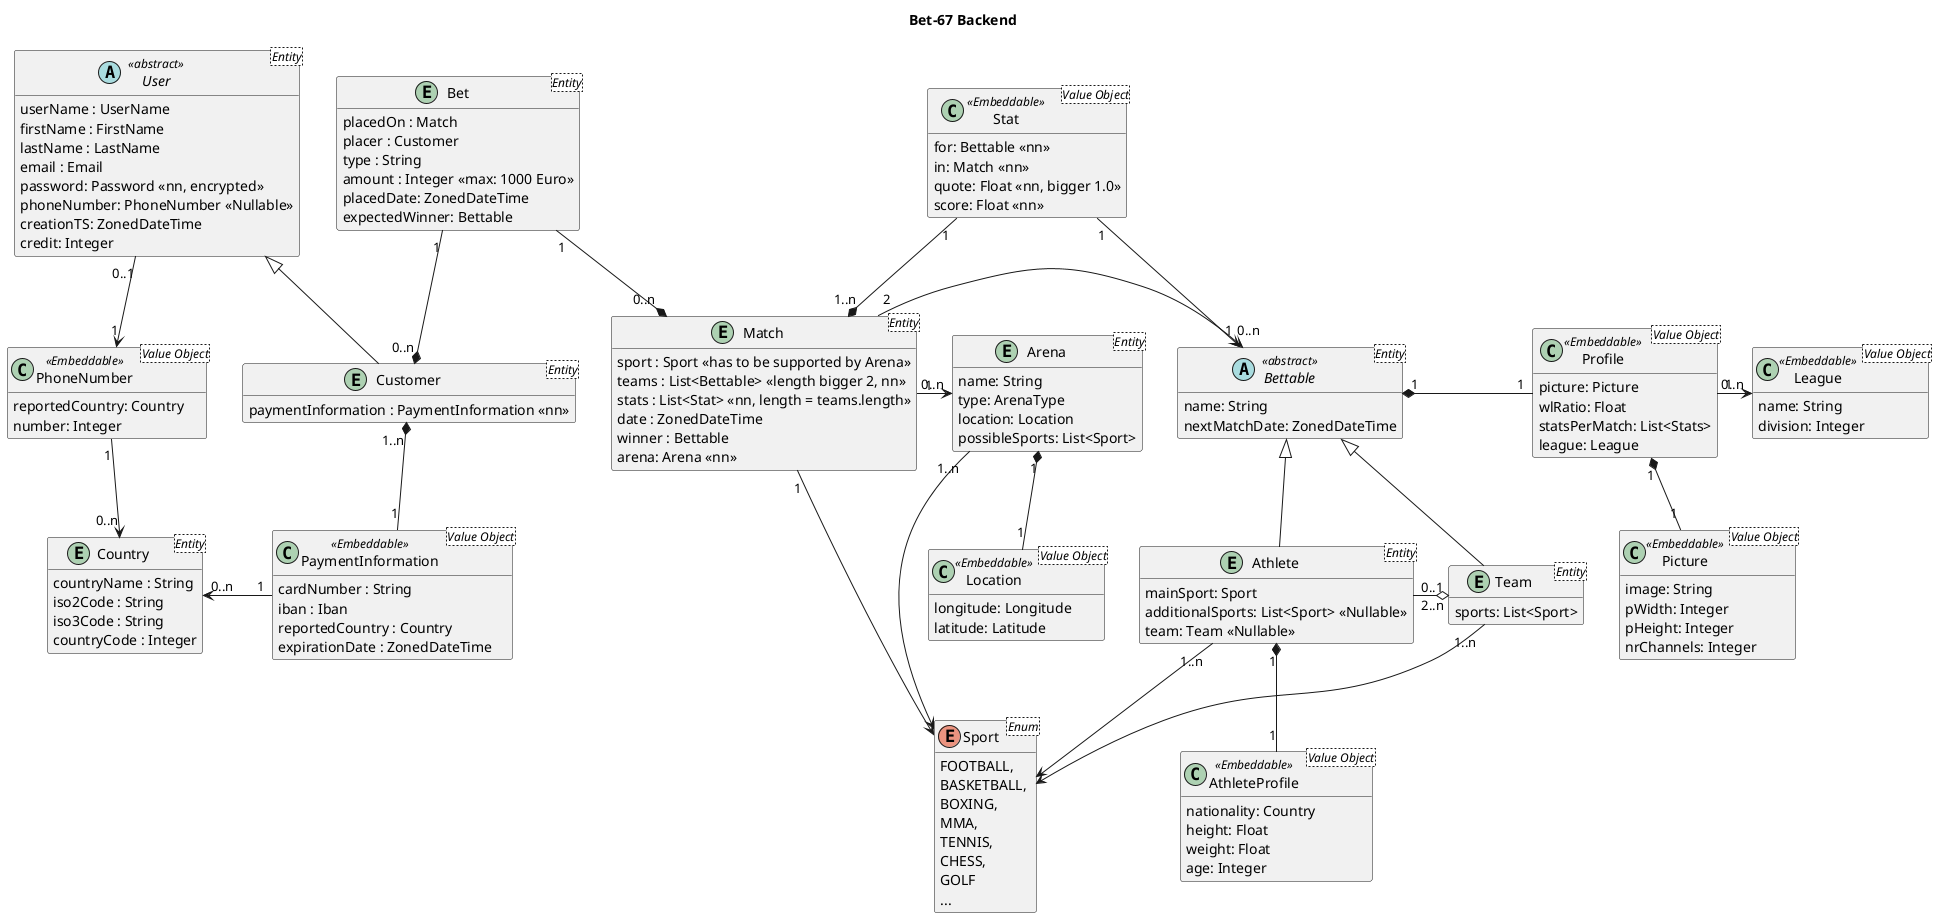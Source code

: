 @startuml

title Bet-67 Backend

hide empty attributes
hide empty methods

abstract class User <Entity> <<abstract>> {
    userName : UserName
    firstName : FirstName
    lastName : LastName
    email : Email
    password: Password <<nn, encrypted>>
    phoneNumber: PhoneNumber <<Nullable>>
    creationTS: ZonedDateTime
    credit: Integer
}

class PhoneNumber <Value Object> <<Embeddable>> {
    reportedCountry: Country
    number: Integer
}

entity Customer <Entity> extends User{
    paymentInformation : PaymentInformation <<nn>>
}

entity Bet <Entity> {
    placedOn : Match
    placer : Customer
    type : String
    amount : Integer <<max: 1000 Euro>>
    placedDate: ZonedDateTime
    expectedWinner: Bettable
}

entity Match <Entity> {
    sport : Sport <<has to be supported by Arena>>
    teams : List<Bettable> <<length bigger 2, nn>>
    stats : List<Stat> <<nn, length = teams.length>>
    date : ZonedDateTime
    winner : Bettable
    arena: Arena <<nn>>
}

class Stat <Value Object> <<Embeddable>> {
    for: Bettable <<nn>>
    in: Match <<nn>>
    quote: Float <<nn, bigger 1.0>>
    score: Float <<nn>>
}

entity Arena <Entity> {
    name: String
    type: ArenaType
    location: Location
    possibleSports: List<Sport>
}

class Location <Value Object> <<Embeddable>> {
    longitude: Longitude
    latitude: Latitude
}

abstract class Bettable <Entity> <<abstract>> {
    name: String
    nextMatchDate: ZonedDateTime
}

entity Team <Entity> extends Bettable{
    sports: List<Sport>
}

entity Athlete <Entity> extends Bettable{
    mainSport: Sport
    additionalSports: List<Sport> <<Nullable>>
    team: Team <<Nullable>>
}

class PaymentInformation <Value Object>  <<Embeddable>> {
    cardNumber : String
    iban : Iban
    reportedCountry : Country
    expirationDate : ZonedDateTime
}

entity Country <Entity> {
    countryName : String
    iso2Code : String
    iso3Code : String
    countryCode : Integer
}

enum Sport <Enum> {
    FOOTBALL,
    BASKETBALL,
    BOXING,
    MMA,
    TENNIS,
    CHESS,
    GOLF
    ...
}

class Profile <Value Object> <<Embeddable>> {
    picture: Picture
    wlRatio: Float
    statsPerMatch: List<Stats>
    league: League
}

class League <Value Object> <<Embeddable>> {
    name: String
    division: Integer
}

class Picture <Value Object> <<Embeddable>> {
    image: String
    pWidth: Integer
    pHeight: Integer
    nrChannels: Integer
}

class AthleteProfile <Value Object> <<Embeddable>> {
    nationality: Country
    height: Float
    weight: Float
    age: Integer
}

'!include rich_types.puml

Bet "1" --* "0..n" Customer
Customer "1..n" *-- "1" PaymentInformation
PaymentInformation "1" -left> "0..n" Country
PhoneNumber "1" --> "0..n" Country
Bet "1" --* "0..n" Match
Match "2" -> "0..n" Bettable
Match "1" -> "0..n" Arena
Arena "1" *-- "1" Location
Team "1..n" --> Sport
Athlete "1..n" --> Sport
Match "1" --> Sport
Arena "1..n" -> Sport
User "0..1" --> "1" PhoneNumber
Athlete "0..1" -o "2..n" Team
Stat "1" --* "1..n" Match
Stat "1" --> "1" Bettable
Profile "1" *-- "1" Picture
Profile "1" -> "0..n" League
Bettable "1" *- "1" Profile
Athlete "1" *-- "1" AthleteProfile

@enduml